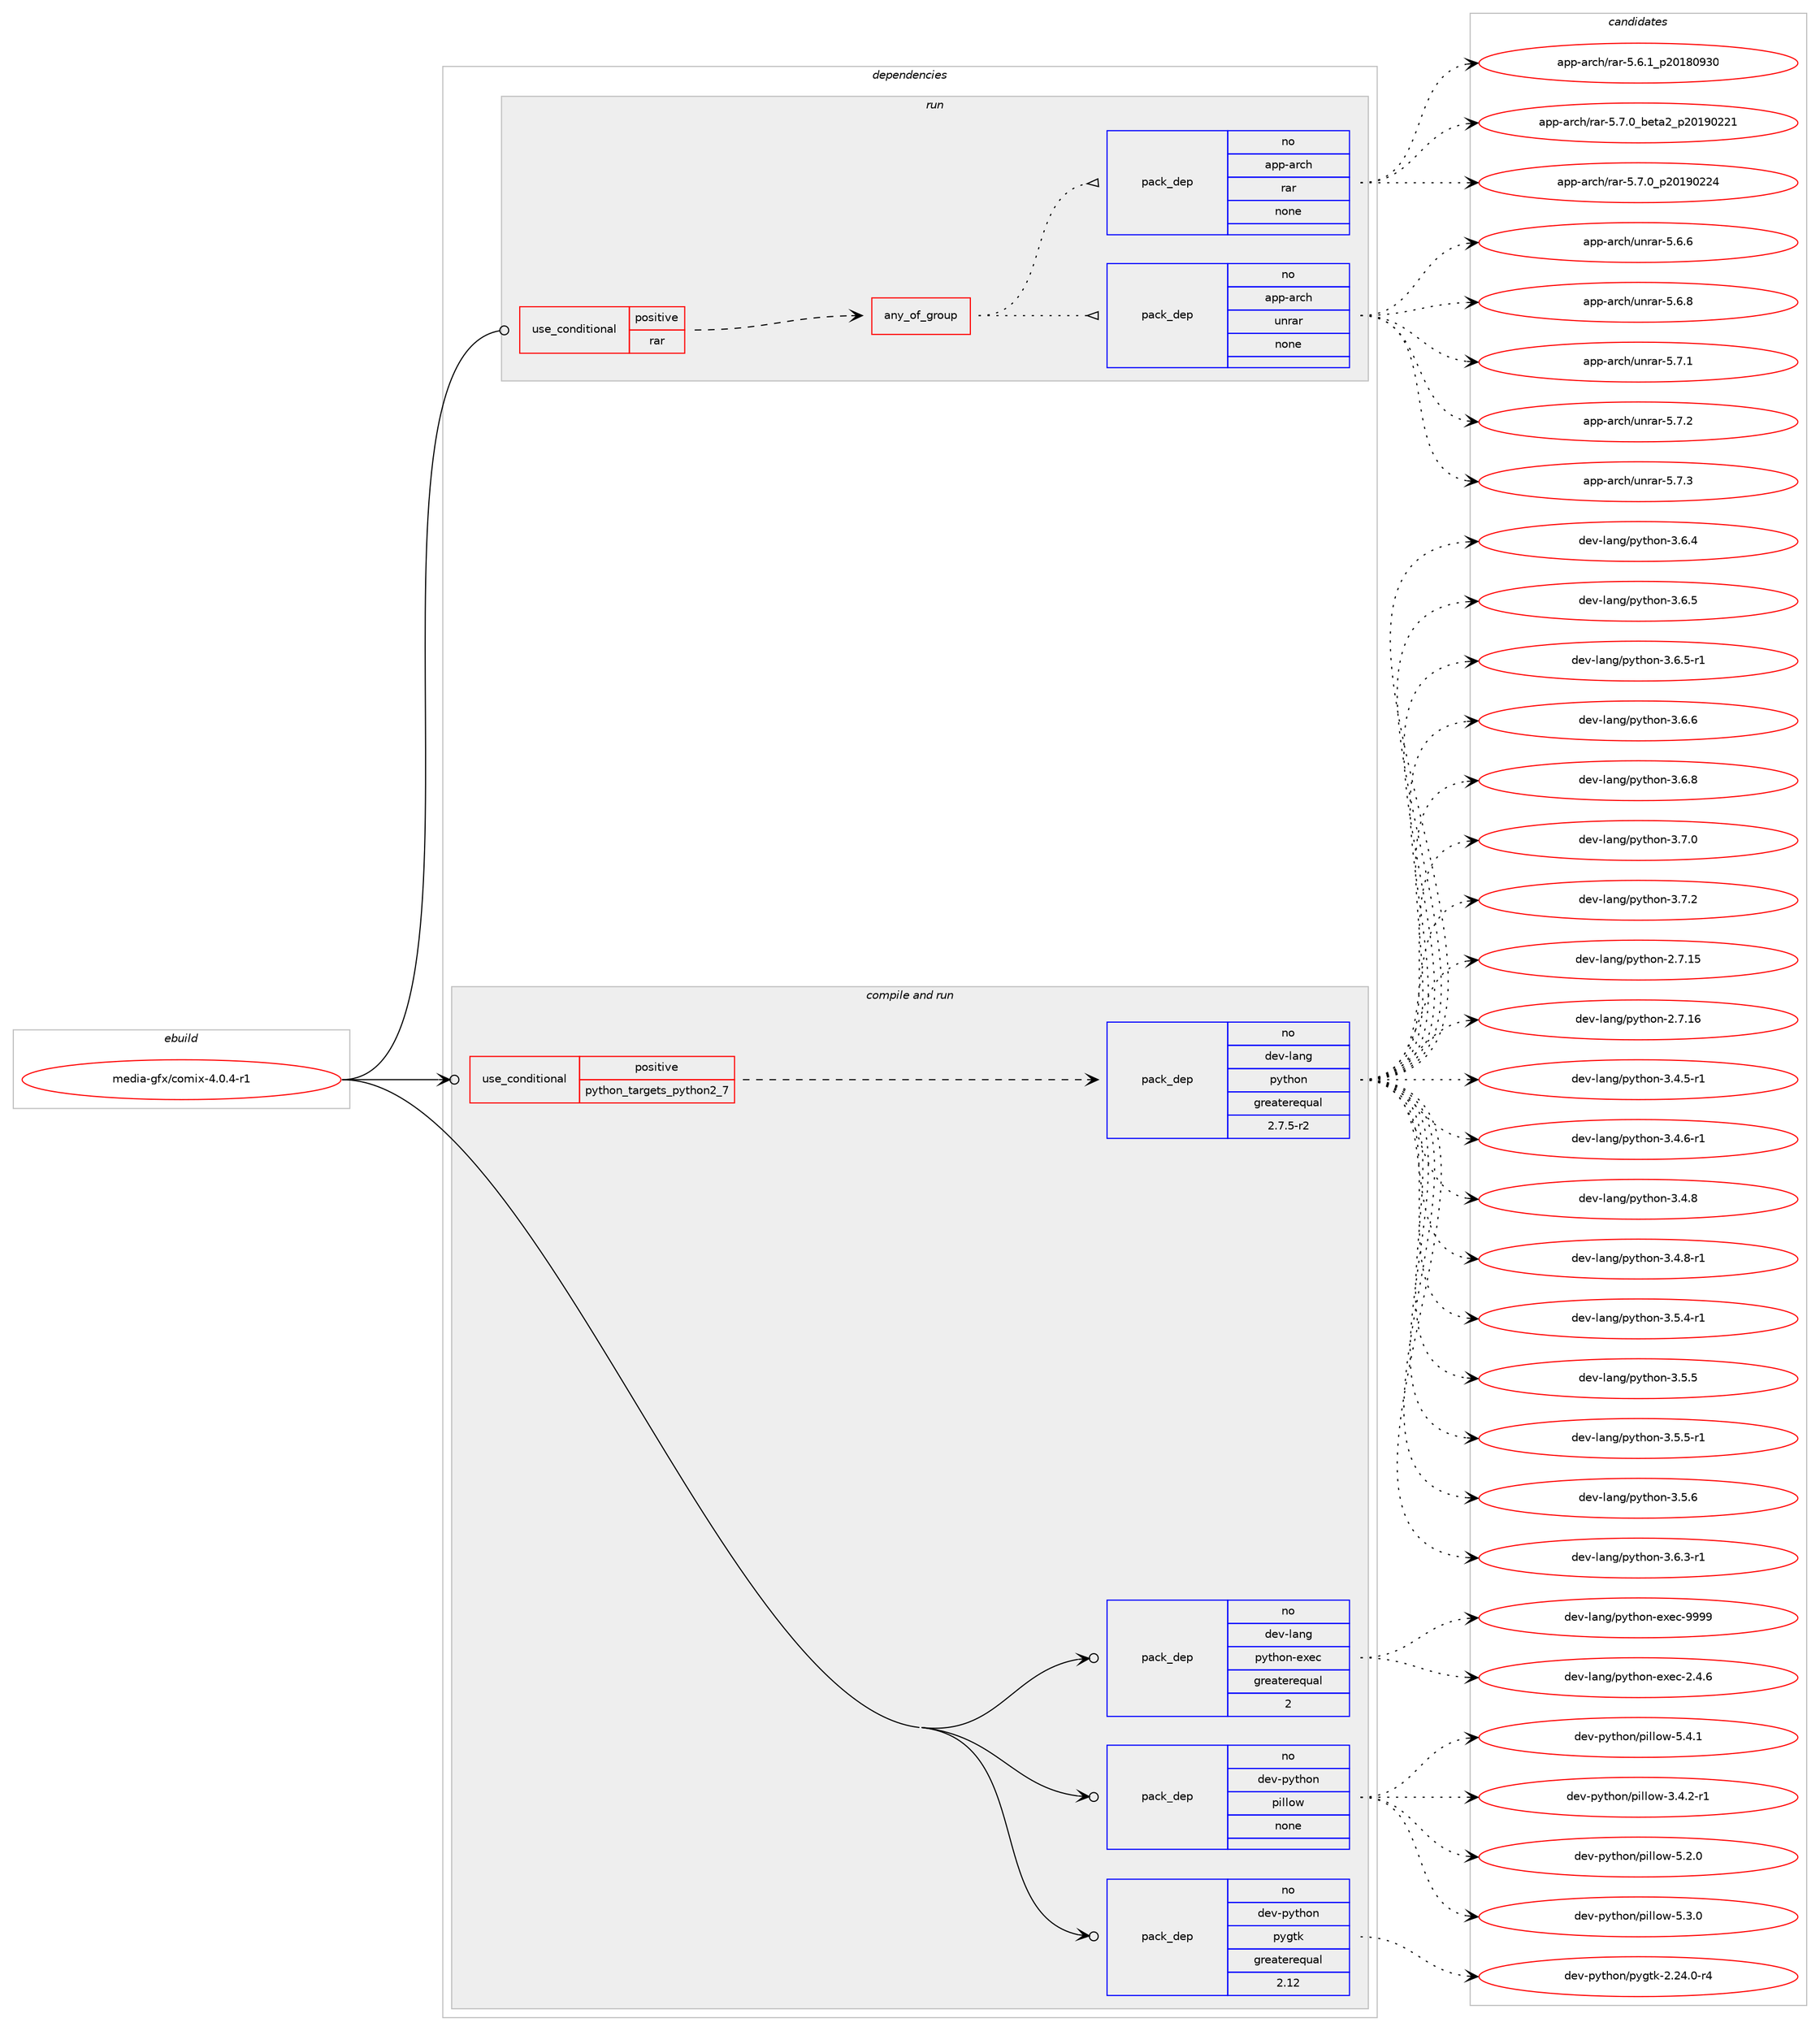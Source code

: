 digraph prolog {

# *************
# Graph options
# *************

newrank=true;
concentrate=true;
compound=true;
graph [rankdir=LR,fontname=Helvetica,fontsize=10,ranksep=1.5];#, ranksep=2.5, nodesep=0.2];
edge  [arrowhead=vee];
node  [fontname=Helvetica,fontsize=10];

# **********
# The ebuild
# **********

subgraph cluster_leftcol {
color=gray;
rank=same;
label=<<i>ebuild</i>>;
id [label="media-gfx/comix-4.0.4-r1", color=red, width=4, href="../media-gfx/comix-4.0.4-r1.svg"];
}

# ****************
# The dependencies
# ****************

subgraph cluster_midcol {
color=gray;
label=<<i>dependencies</i>>;
subgraph cluster_compile {
fillcolor="#eeeeee";
style=filled;
label=<<i>compile</i>>;
}
subgraph cluster_compileandrun {
fillcolor="#eeeeee";
style=filled;
label=<<i>compile and run</i>>;
subgraph cond432095 {
dependency1601962 [label=<<TABLE BORDER="0" CELLBORDER="1" CELLSPACING="0" CELLPADDING="4"><TR><TD ROWSPAN="3" CELLPADDING="10">use_conditional</TD></TR><TR><TD>positive</TD></TR><TR><TD>python_targets_python2_7</TD></TR></TABLE>>, shape=none, color=red];
subgraph pack1144321 {
dependency1601963 [label=<<TABLE BORDER="0" CELLBORDER="1" CELLSPACING="0" CELLPADDING="4" WIDTH="220"><TR><TD ROWSPAN="6" CELLPADDING="30">pack_dep</TD></TR><TR><TD WIDTH="110">no</TD></TR><TR><TD>dev-lang</TD></TR><TR><TD>python</TD></TR><TR><TD>greaterequal</TD></TR><TR><TD>2.7.5-r2</TD></TR></TABLE>>, shape=none, color=blue];
}
dependency1601962:e -> dependency1601963:w [weight=20,style="dashed",arrowhead="vee"];
}
id:e -> dependency1601962:w [weight=20,style="solid",arrowhead="odotvee"];
subgraph pack1144322 {
dependency1601964 [label=<<TABLE BORDER="0" CELLBORDER="1" CELLSPACING="0" CELLPADDING="4" WIDTH="220"><TR><TD ROWSPAN="6" CELLPADDING="30">pack_dep</TD></TR><TR><TD WIDTH="110">no</TD></TR><TR><TD>dev-lang</TD></TR><TR><TD>python-exec</TD></TR><TR><TD>greaterequal</TD></TR><TR><TD>2</TD></TR></TABLE>>, shape=none, color=blue];
}
id:e -> dependency1601964:w [weight=20,style="solid",arrowhead="odotvee"];
subgraph pack1144323 {
dependency1601965 [label=<<TABLE BORDER="0" CELLBORDER="1" CELLSPACING="0" CELLPADDING="4" WIDTH="220"><TR><TD ROWSPAN="6" CELLPADDING="30">pack_dep</TD></TR><TR><TD WIDTH="110">no</TD></TR><TR><TD>dev-python</TD></TR><TR><TD>pillow</TD></TR><TR><TD>none</TD></TR><TR><TD></TD></TR></TABLE>>, shape=none, color=blue];
}
id:e -> dependency1601965:w [weight=20,style="solid",arrowhead="odotvee"];
subgraph pack1144324 {
dependency1601966 [label=<<TABLE BORDER="0" CELLBORDER="1" CELLSPACING="0" CELLPADDING="4" WIDTH="220"><TR><TD ROWSPAN="6" CELLPADDING="30">pack_dep</TD></TR><TR><TD WIDTH="110">no</TD></TR><TR><TD>dev-python</TD></TR><TR><TD>pygtk</TD></TR><TR><TD>greaterequal</TD></TR><TR><TD>2.12</TD></TR></TABLE>>, shape=none, color=blue];
}
id:e -> dependency1601966:w [weight=20,style="solid",arrowhead="odotvee"];
}
subgraph cluster_run {
fillcolor="#eeeeee";
style=filled;
label=<<i>run</i>>;
subgraph cond432096 {
dependency1601967 [label=<<TABLE BORDER="0" CELLBORDER="1" CELLSPACING="0" CELLPADDING="4"><TR><TD ROWSPAN="3" CELLPADDING="10">use_conditional</TD></TR><TR><TD>positive</TD></TR><TR><TD>rar</TD></TR></TABLE>>, shape=none, color=red];
subgraph any24861 {
dependency1601968 [label=<<TABLE BORDER="0" CELLBORDER="1" CELLSPACING="0" CELLPADDING="4"><TR><TD CELLPADDING="10">any_of_group</TD></TR></TABLE>>, shape=none, color=red];subgraph pack1144325 {
dependency1601969 [label=<<TABLE BORDER="0" CELLBORDER="1" CELLSPACING="0" CELLPADDING="4" WIDTH="220"><TR><TD ROWSPAN="6" CELLPADDING="30">pack_dep</TD></TR><TR><TD WIDTH="110">no</TD></TR><TR><TD>app-arch</TD></TR><TR><TD>unrar</TD></TR><TR><TD>none</TD></TR><TR><TD></TD></TR></TABLE>>, shape=none, color=blue];
}
dependency1601968:e -> dependency1601969:w [weight=20,style="dotted",arrowhead="oinv"];
subgraph pack1144326 {
dependency1601970 [label=<<TABLE BORDER="0" CELLBORDER="1" CELLSPACING="0" CELLPADDING="4" WIDTH="220"><TR><TD ROWSPAN="6" CELLPADDING="30">pack_dep</TD></TR><TR><TD WIDTH="110">no</TD></TR><TR><TD>app-arch</TD></TR><TR><TD>rar</TD></TR><TR><TD>none</TD></TR><TR><TD></TD></TR></TABLE>>, shape=none, color=blue];
}
dependency1601968:e -> dependency1601970:w [weight=20,style="dotted",arrowhead="oinv"];
}
dependency1601967:e -> dependency1601968:w [weight=20,style="dashed",arrowhead="vee"];
}
id:e -> dependency1601967:w [weight=20,style="solid",arrowhead="odot"];
}
}

# **************
# The candidates
# **************

subgraph cluster_choices {
rank=same;
color=gray;
label=<<i>candidates</i>>;

subgraph choice1144321 {
color=black;
nodesep=1;
choice10010111845108971101034711212111610411111045504655464953 [label="dev-lang/python-2.7.15", color=red, width=4,href="../dev-lang/python-2.7.15.svg"];
choice10010111845108971101034711212111610411111045504655464954 [label="dev-lang/python-2.7.16", color=red, width=4,href="../dev-lang/python-2.7.16.svg"];
choice1001011184510897110103471121211161041111104551465246534511449 [label="dev-lang/python-3.4.5-r1", color=red, width=4,href="../dev-lang/python-3.4.5-r1.svg"];
choice1001011184510897110103471121211161041111104551465246544511449 [label="dev-lang/python-3.4.6-r1", color=red, width=4,href="../dev-lang/python-3.4.6-r1.svg"];
choice100101118451089711010347112121116104111110455146524656 [label="dev-lang/python-3.4.8", color=red, width=4,href="../dev-lang/python-3.4.8.svg"];
choice1001011184510897110103471121211161041111104551465246564511449 [label="dev-lang/python-3.4.8-r1", color=red, width=4,href="../dev-lang/python-3.4.8-r1.svg"];
choice1001011184510897110103471121211161041111104551465346524511449 [label="dev-lang/python-3.5.4-r1", color=red, width=4,href="../dev-lang/python-3.5.4-r1.svg"];
choice100101118451089711010347112121116104111110455146534653 [label="dev-lang/python-3.5.5", color=red, width=4,href="../dev-lang/python-3.5.5.svg"];
choice1001011184510897110103471121211161041111104551465346534511449 [label="dev-lang/python-3.5.5-r1", color=red, width=4,href="../dev-lang/python-3.5.5-r1.svg"];
choice100101118451089711010347112121116104111110455146534654 [label="dev-lang/python-3.5.6", color=red, width=4,href="../dev-lang/python-3.5.6.svg"];
choice1001011184510897110103471121211161041111104551465446514511449 [label="dev-lang/python-3.6.3-r1", color=red, width=4,href="../dev-lang/python-3.6.3-r1.svg"];
choice100101118451089711010347112121116104111110455146544652 [label="dev-lang/python-3.6.4", color=red, width=4,href="../dev-lang/python-3.6.4.svg"];
choice100101118451089711010347112121116104111110455146544653 [label="dev-lang/python-3.6.5", color=red, width=4,href="../dev-lang/python-3.6.5.svg"];
choice1001011184510897110103471121211161041111104551465446534511449 [label="dev-lang/python-3.6.5-r1", color=red, width=4,href="../dev-lang/python-3.6.5-r1.svg"];
choice100101118451089711010347112121116104111110455146544654 [label="dev-lang/python-3.6.6", color=red, width=4,href="../dev-lang/python-3.6.6.svg"];
choice100101118451089711010347112121116104111110455146544656 [label="dev-lang/python-3.6.8", color=red, width=4,href="../dev-lang/python-3.6.8.svg"];
choice100101118451089711010347112121116104111110455146554648 [label="dev-lang/python-3.7.0", color=red, width=4,href="../dev-lang/python-3.7.0.svg"];
choice100101118451089711010347112121116104111110455146554650 [label="dev-lang/python-3.7.2", color=red, width=4,href="../dev-lang/python-3.7.2.svg"];
dependency1601963:e -> choice10010111845108971101034711212111610411111045504655464953:w [style=dotted,weight="100"];
dependency1601963:e -> choice10010111845108971101034711212111610411111045504655464954:w [style=dotted,weight="100"];
dependency1601963:e -> choice1001011184510897110103471121211161041111104551465246534511449:w [style=dotted,weight="100"];
dependency1601963:e -> choice1001011184510897110103471121211161041111104551465246544511449:w [style=dotted,weight="100"];
dependency1601963:e -> choice100101118451089711010347112121116104111110455146524656:w [style=dotted,weight="100"];
dependency1601963:e -> choice1001011184510897110103471121211161041111104551465246564511449:w [style=dotted,weight="100"];
dependency1601963:e -> choice1001011184510897110103471121211161041111104551465346524511449:w [style=dotted,weight="100"];
dependency1601963:e -> choice100101118451089711010347112121116104111110455146534653:w [style=dotted,weight="100"];
dependency1601963:e -> choice1001011184510897110103471121211161041111104551465346534511449:w [style=dotted,weight="100"];
dependency1601963:e -> choice100101118451089711010347112121116104111110455146534654:w [style=dotted,weight="100"];
dependency1601963:e -> choice1001011184510897110103471121211161041111104551465446514511449:w [style=dotted,weight="100"];
dependency1601963:e -> choice100101118451089711010347112121116104111110455146544652:w [style=dotted,weight="100"];
dependency1601963:e -> choice100101118451089711010347112121116104111110455146544653:w [style=dotted,weight="100"];
dependency1601963:e -> choice1001011184510897110103471121211161041111104551465446534511449:w [style=dotted,weight="100"];
dependency1601963:e -> choice100101118451089711010347112121116104111110455146544654:w [style=dotted,weight="100"];
dependency1601963:e -> choice100101118451089711010347112121116104111110455146544656:w [style=dotted,weight="100"];
dependency1601963:e -> choice100101118451089711010347112121116104111110455146554648:w [style=dotted,weight="100"];
dependency1601963:e -> choice100101118451089711010347112121116104111110455146554650:w [style=dotted,weight="100"];
}
subgraph choice1144322 {
color=black;
nodesep=1;
choice1001011184510897110103471121211161041111104510112010199455046524654 [label="dev-lang/python-exec-2.4.6", color=red, width=4,href="../dev-lang/python-exec-2.4.6.svg"];
choice10010111845108971101034711212111610411111045101120101994557575757 [label="dev-lang/python-exec-9999", color=red, width=4,href="../dev-lang/python-exec-9999.svg"];
dependency1601964:e -> choice1001011184510897110103471121211161041111104510112010199455046524654:w [style=dotted,weight="100"];
dependency1601964:e -> choice10010111845108971101034711212111610411111045101120101994557575757:w [style=dotted,weight="100"];
}
subgraph choice1144323 {
color=black;
nodesep=1;
choice10010111845112121116104111110471121051081081111194551465246504511449 [label="dev-python/pillow-3.4.2-r1", color=red, width=4,href="../dev-python/pillow-3.4.2-r1.svg"];
choice1001011184511212111610411111047112105108108111119455346504648 [label="dev-python/pillow-5.2.0", color=red, width=4,href="../dev-python/pillow-5.2.0.svg"];
choice1001011184511212111610411111047112105108108111119455346514648 [label="dev-python/pillow-5.3.0", color=red, width=4,href="../dev-python/pillow-5.3.0.svg"];
choice1001011184511212111610411111047112105108108111119455346524649 [label="dev-python/pillow-5.4.1", color=red, width=4,href="../dev-python/pillow-5.4.1.svg"];
dependency1601965:e -> choice10010111845112121116104111110471121051081081111194551465246504511449:w [style=dotted,weight="100"];
dependency1601965:e -> choice1001011184511212111610411111047112105108108111119455346504648:w [style=dotted,weight="100"];
dependency1601965:e -> choice1001011184511212111610411111047112105108108111119455346514648:w [style=dotted,weight="100"];
dependency1601965:e -> choice1001011184511212111610411111047112105108108111119455346524649:w [style=dotted,weight="100"];
}
subgraph choice1144324 {
color=black;
nodesep=1;
choice1001011184511212111610411111047112121103116107455046505246484511452 [label="dev-python/pygtk-2.24.0-r4", color=red, width=4,href="../dev-python/pygtk-2.24.0-r4.svg"];
dependency1601966:e -> choice1001011184511212111610411111047112121103116107455046505246484511452:w [style=dotted,weight="100"];
}
subgraph choice1144325 {
color=black;
nodesep=1;
choice971121124597114991044711711011497114455346544654 [label="app-arch/unrar-5.6.6", color=red, width=4,href="../app-arch/unrar-5.6.6.svg"];
choice971121124597114991044711711011497114455346544656 [label="app-arch/unrar-5.6.8", color=red, width=4,href="../app-arch/unrar-5.6.8.svg"];
choice971121124597114991044711711011497114455346554649 [label="app-arch/unrar-5.7.1", color=red, width=4,href="../app-arch/unrar-5.7.1.svg"];
choice971121124597114991044711711011497114455346554650 [label="app-arch/unrar-5.7.2", color=red, width=4,href="../app-arch/unrar-5.7.2.svg"];
choice971121124597114991044711711011497114455346554651 [label="app-arch/unrar-5.7.3", color=red, width=4,href="../app-arch/unrar-5.7.3.svg"];
dependency1601969:e -> choice971121124597114991044711711011497114455346544654:w [style=dotted,weight="100"];
dependency1601969:e -> choice971121124597114991044711711011497114455346544656:w [style=dotted,weight="100"];
dependency1601969:e -> choice971121124597114991044711711011497114455346554649:w [style=dotted,weight="100"];
dependency1601969:e -> choice971121124597114991044711711011497114455346554650:w [style=dotted,weight="100"];
dependency1601969:e -> choice971121124597114991044711711011497114455346554651:w [style=dotted,weight="100"];
}
subgraph choice1144326 {
color=black;
nodesep=1;
choice971121124597114991044711497114455346544649951125048495648575148 [label="app-arch/rar-5.6.1_p20180930", color=red, width=4,href="../app-arch/rar-5.6.1_p20180930.svg"];
choice97112112459711499104471149711445534655464895981011169750951125048495748505049 [label="app-arch/rar-5.7.0_beta2_p20190221", color=red, width=4,href="../app-arch/rar-5.7.0_beta2_p20190221.svg"];
choice971121124597114991044711497114455346554648951125048495748505052 [label="app-arch/rar-5.7.0_p20190224", color=red, width=4,href="../app-arch/rar-5.7.0_p20190224.svg"];
dependency1601970:e -> choice971121124597114991044711497114455346544649951125048495648575148:w [style=dotted,weight="100"];
dependency1601970:e -> choice97112112459711499104471149711445534655464895981011169750951125048495748505049:w [style=dotted,weight="100"];
dependency1601970:e -> choice971121124597114991044711497114455346554648951125048495748505052:w [style=dotted,weight="100"];
}
}

}
